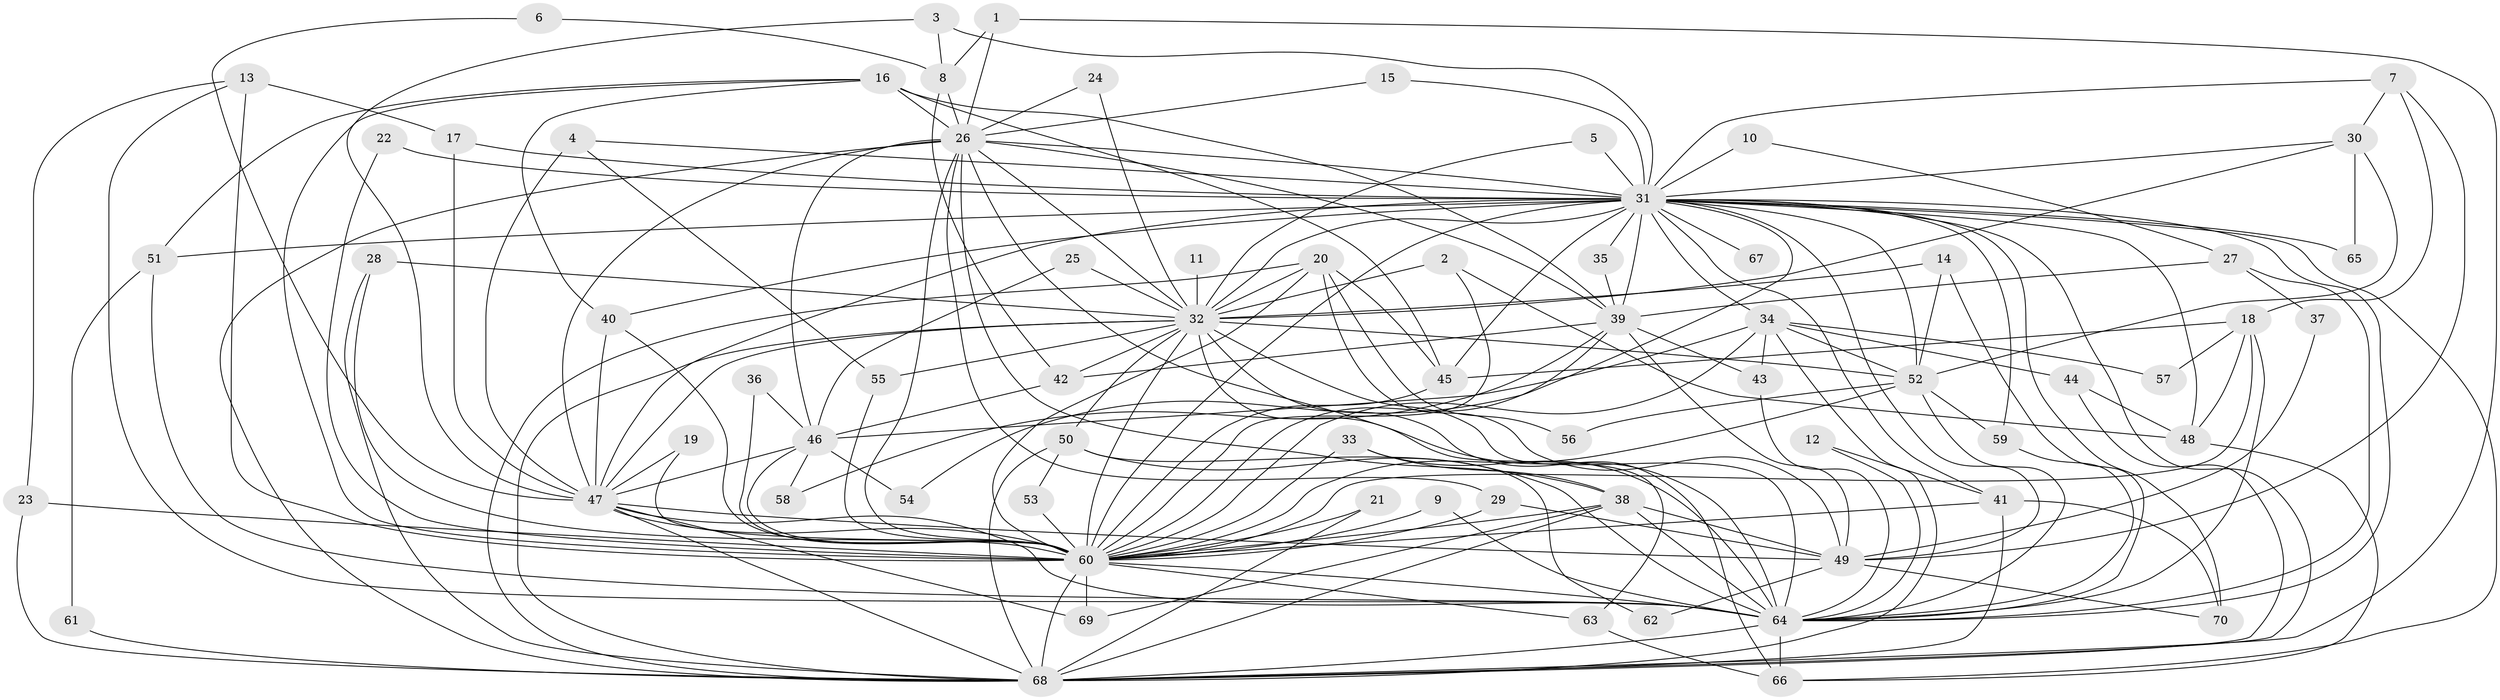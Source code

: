 // original degree distribution, {30: 0.007194244604316547, 20: 0.014388489208633094, 21: 0.014388489208633094, 22: 0.007194244604316547, 28: 0.007194244604316547, 24: 0.014388489208633094, 18: 0.007194244604316547, 6: 0.02877697841726619, 3: 0.2589928057553957, 4: 0.10071942446043165, 9: 0.014388489208633094, 8: 0.007194244604316547, 2: 0.4748201438848921, 7: 0.007194244604316547, 5: 0.03597122302158273}
// Generated by graph-tools (version 1.1) at 2025/49/03/09/25 03:49:42]
// undirected, 70 vertices, 189 edges
graph export_dot {
graph [start="1"]
  node [color=gray90,style=filled];
  1;
  2;
  3;
  4;
  5;
  6;
  7;
  8;
  9;
  10;
  11;
  12;
  13;
  14;
  15;
  16;
  17;
  18;
  19;
  20;
  21;
  22;
  23;
  24;
  25;
  26;
  27;
  28;
  29;
  30;
  31;
  32;
  33;
  34;
  35;
  36;
  37;
  38;
  39;
  40;
  41;
  42;
  43;
  44;
  45;
  46;
  47;
  48;
  49;
  50;
  51;
  52;
  53;
  54;
  55;
  56;
  57;
  58;
  59;
  60;
  61;
  62;
  63;
  64;
  65;
  66;
  67;
  68;
  69;
  70;
  1 -- 8 [weight=1.0];
  1 -- 26 [weight=1.0];
  1 -- 68 [weight=1.0];
  2 -- 32 [weight=1.0];
  2 -- 48 [weight=1.0];
  2 -- 60 [weight=1.0];
  3 -- 8 [weight=1.0];
  3 -- 31 [weight=1.0];
  3 -- 47 [weight=1.0];
  4 -- 31 [weight=1.0];
  4 -- 47 [weight=1.0];
  4 -- 55 [weight=1.0];
  5 -- 31 [weight=1.0];
  5 -- 32 [weight=1.0];
  6 -- 8 [weight=1.0];
  6 -- 47 [weight=1.0];
  7 -- 18 [weight=1.0];
  7 -- 30 [weight=1.0];
  7 -- 31 [weight=1.0];
  7 -- 49 [weight=1.0];
  8 -- 26 [weight=1.0];
  8 -- 42 [weight=1.0];
  9 -- 60 [weight=1.0];
  9 -- 64 [weight=1.0];
  10 -- 27 [weight=1.0];
  10 -- 31 [weight=2.0];
  11 -- 32 [weight=2.0];
  12 -- 41 [weight=1.0];
  12 -- 64 [weight=1.0];
  13 -- 17 [weight=1.0];
  13 -- 23 [weight=1.0];
  13 -- 60 [weight=1.0];
  13 -- 64 [weight=2.0];
  14 -- 32 [weight=1.0];
  14 -- 52 [weight=1.0];
  14 -- 64 [weight=1.0];
  15 -- 26 [weight=1.0];
  15 -- 31 [weight=1.0];
  16 -- 26 [weight=2.0];
  16 -- 39 [weight=1.0];
  16 -- 40 [weight=1.0];
  16 -- 45 [weight=1.0];
  16 -- 51 [weight=1.0];
  16 -- 60 [weight=1.0];
  17 -- 31 [weight=1.0];
  17 -- 47 [weight=1.0];
  18 -- 45 [weight=1.0];
  18 -- 48 [weight=1.0];
  18 -- 57 [weight=1.0];
  18 -- 60 [weight=1.0];
  18 -- 64 [weight=1.0];
  19 -- 47 [weight=1.0];
  19 -- 60 [weight=1.0];
  20 -- 32 [weight=1.0];
  20 -- 45 [weight=1.0];
  20 -- 49 [weight=1.0];
  20 -- 56 [weight=1.0];
  20 -- 60 [weight=1.0];
  20 -- 68 [weight=1.0];
  21 -- 60 [weight=1.0];
  21 -- 68 [weight=1.0];
  22 -- 31 [weight=1.0];
  22 -- 60 [weight=1.0];
  23 -- 60 [weight=1.0];
  23 -- 68 [weight=1.0];
  24 -- 26 [weight=1.0];
  24 -- 32 [weight=1.0];
  25 -- 32 [weight=1.0];
  25 -- 46 [weight=1.0];
  26 -- 29 [weight=1.0];
  26 -- 31 [weight=2.0];
  26 -- 32 [weight=2.0];
  26 -- 38 [weight=1.0];
  26 -- 39 [weight=2.0];
  26 -- 46 [weight=1.0];
  26 -- 47 [weight=2.0];
  26 -- 60 [weight=2.0];
  26 -- 64 [weight=1.0];
  26 -- 68 [weight=1.0];
  27 -- 37 [weight=1.0];
  27 -- 39 [weight=1.0];
  27 -- 64 [weight=1.0];
  28 -- 32 [weight=1.0];
  28 -- 60 [weight=1.0];
  28 -- 68 [weight=1.0];
  29 -- 49 [weight=1.0];
  29 -- 60 [weight=1.0];
  30 -- 31 [weight=1.0];
  30 -- 32 [weight=1.0];
  30 -- 52 [weight=1.0];
  30 -- 65 [weight=1.0];
  31 -- 32 [weight=4.0];
  31 -- 34 [weight=1.0];
  31 -- 35 [weight=1.0];
  31 -- 39 [weight=2.0];
  31 -- 40 [weight=1.0];
  31 -- 41 [weight=1.0];
  31 -- 45 [weight=1.0];
  31 -- 47 [weight=2.0];
  31 -- 48 [weight=1.0];
  31 -- 49 [weight=1.0];
  31 -- 51 [weight=3.0];
  31 -- 52 [weight=1.0];
  31 -- 54 [weight=1.0];
  31 -- 59 [weight=1.0];
  31 -- 60 [weight=4.0];
  31 -- 64 [weight=2.0];
  31 -- 65 [weight=1.0];
  31 -- 66 [weight=1.0];
  31 -- 67 [weight=2.0];
  31 -- 68 [weight=2.0];
  31 -- 70 [weight=1.0];
  32 -- 42 [weight=1.0];
  32 -- 47 [weight=2.0];
  32 -- 50 [weight=1.0];
  32 -- 52 [weight=1.0];
  32 -- 55 [weight=1.0];
  32 -- 60 [weight=4.0];
  32 -- 63 [weight=1.0];
  32 -- 64 [weight=4.0];
  32 -- 66 [weight=1.0];
  32 -- 68 [weight=2.0];
  33 -- 38 [weight=1.0];
  33 -- 60 [weight=1.0];
  33 -- 64 [weight=1.0];
  34 -- 43 [weight=1.0];
  34 -- 44 [weight=1.0];
  34 -- 46 [weight=1.0];
  34 -- 52 [weight=1.0];
  34 -- 57 [weight=1.0];
  34 -- 60 [weight=1.0];
  34 -- 68 [weight=1.0];
  35 -- 39 [weight=1.0];
  36 -- 46 [weight=1.0];
  36 -- 60 [weight=1.0];
  37 -- 49 [weight=1.0];
  38 -- 49 [weight=1.0];
  38 -- 60 [weight=2.0];
  38 -- 64 [weight=1.0];
  38 -- 68 [weight=1.0];
  38 -- 69 [weight=1.0];
  39 -- 42 [weight=1.0];
  39 -- 43 [weight=1.0];
  39 -- 49 [weight=1.0];
  39 -- 58 [weight=1.0];
  39 -- 60 [weight=1.0];
  40 -- 47 [weight=1.0];
  40 -- 60 [weight=1.0];
  41 -- 60 [weight=1.0];
  41 -- 68 [weight=1.0];
  41 -- 70 [weight=1.0];
  42 -- 46 [weight=1.0];
  43 -- 64 [weight=1.0];
  44 -- 48 [weight=1.0];
  44 -- 68 [weight=1.0];
  45 -- 60 [weight=1.0];
  46 -- 47 [weight=2.0];
  46 -- 54 [weight=1.0];
  46 -- 58 [weight=1.0];
  46 -- 60 [weight=2.0];
  47 -- 49 [weight=2.0];
  47 -- 60 [weight=2.0];
  47 -- 64 [weight=1.0];
  47 -- 68 [weight=1.0];
  47 -- 69 [weight=1.0];
  48 -- 66 [weight=1.0];
  49 -- 62 [weight=1.0];
  49 -- 70 [weight=1.0];
  50 -- 53 [weight=1.0];
  50 -- 62 [weight=1.0];
  50 -- 64 [weight=2.0];
  50 -- 68 [weight=1.0];
  51 -- 61 [weight=1.0];
  51 -- 64 [weight=1.0];
  52 -- 56 [weight=1.0];
  52 -- 59 [weight=1.0];
  52 -- 60 [weight=1.0];
  52 -- 64 [weight=1.0];
  53 -- 60 [weight=1.0];
  55 -- 60 [weight=1.0];
  59 -- 64 [weight=1.0];
  60 -- 63 [weight=1.0];
  60 -- 64 [weight=2.0];
  60 -- 68 [weight=2.0];
  60 -- 69 [weight=1.0];
  61 -- 68 [weight=2.0];
  63 -- 66 [weight=1.0];
  64 -- 66 [weight=1.0];
  64 -- 68 [weight=1.0];
}
